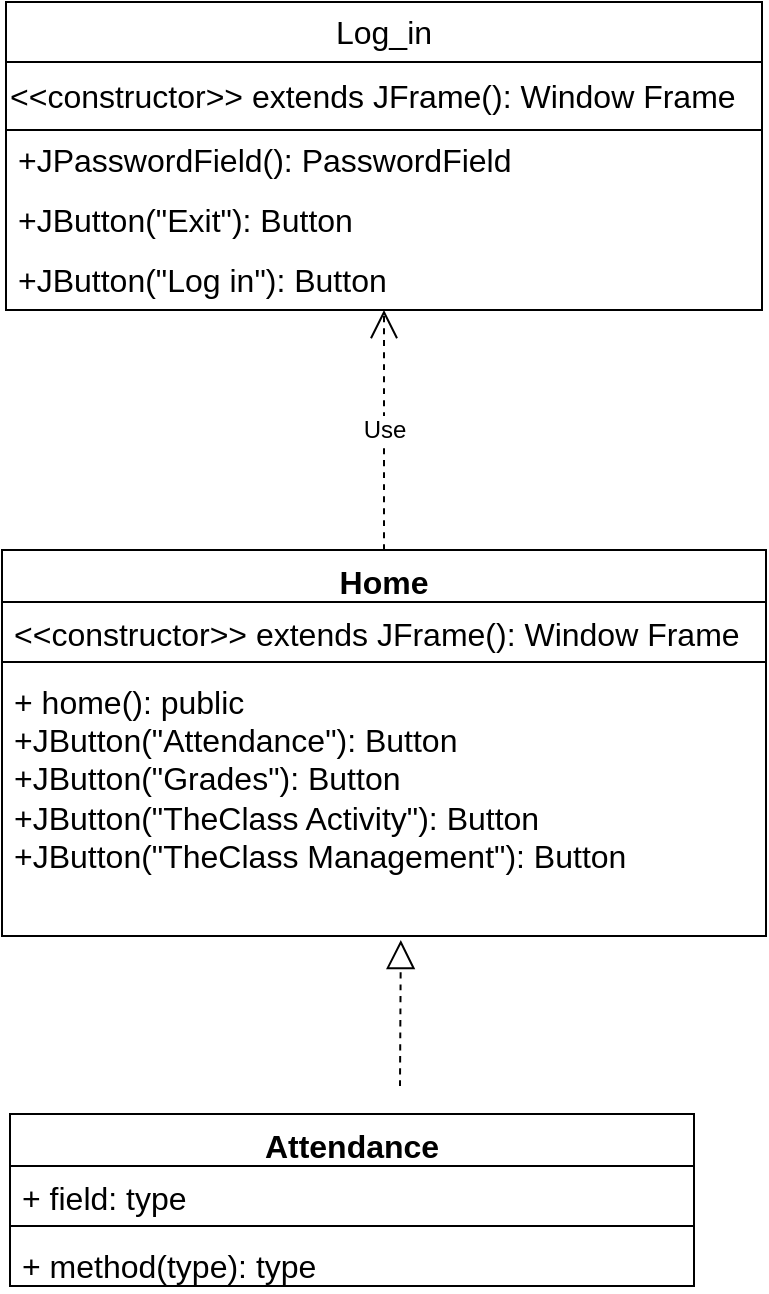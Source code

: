 <mxfile version="22.1.7" type="github">
  <diagram name="Page-1" id="GszEk0k1s8LcneHVNTO7">
    <mxGraphModel dx="724" dy="1737" grid="0" gridSize="10" guides="1" tooltips="1" connect="1" arrows="1" fold="1" page="0" pageScale="1" pageWidth="850" pageHeight="1100" math="0" shadow="0">
      <root>
        <mxCell id="0" />
        <mxCell id="1" parent="0" />
        <mxCell id="yqpIpPLlXnaCs9euwSxt-3" value="Log_in" style="swimlane;fontStyle=0;childLayout=stackLayout;horizontal=1;startSize=30;horizontalStack=0;resizeParent=1;resizeParentMax=0;resizeLast=0;collapsible=1;marginBottom=0;whiteSpace=wrap;html=1;fontSize=16;" vertex="1" parent="1">
          <mxGeometry x="104" y="-474" width="378" height="154" as="geometry" />
        </mxCell>
        <mxCell id="yqpIpPLlXnaCs9euwSxt-24" value="&lt;div&gt;&amp;lt;&amp;lt;constructor&amp;gt;&amp;gt; extends JFrame(): Window Frame &lt;br&gt;&lt;/div&gt;" style="html=1;whiteSpace=wrap;fontSize=16;align=left;" vertex="1" parent="yqpIpPLlXnaCs9euwSxt-3">
          <mxGeometry y="30" width="378" height="34" as="geometry" />
        </mxCell>
        <mxCell id="yqpIpPLlXnaCs9euwSxt-4" value="+JPasswordField(): PasswordField" style="text;strokeColor=none;fillColor=none;align=left;verticalAlign=middle;spacingLeft=4;spacingRight=4;overflow=hidden;points=[[0,0.5],[1,0.5]];portConstraint=eastwest;rotatable=0;whiteSpace=wrap;html=1;fontSize=16;" vertex="1" parent="yqpIpPLlXnaCs9euwSxt-3">
          <mxGeometry y="64" width="378" height="30" as="geometry" />
        </mxCell>
        <mxCell id="yqpIpPLlXnaCs9euwSxt-5" value="+JButton(&quot;Exit&quot;): Button" style="text;strokeColor=none;fillColor=none;align=left;verticalAlign=middle;spacingLeft=4;spacingRight=4;overflow=hidden;points=[[0,0.5],[1,0.5]];portConstraint=eastwest;rotatable=0;whiteSpace=wrap;html=1;fontSize=16;" vertex="1" parent="yqpIpPLlXnaCs9euwSxt-3">
          <mxGeometry y="94" width="378" height="30" as="geometry" />
        </mxCell>
        <mxCell id="yqpIpPLlXnaCs9euwSxt-6" value="+JButton(&quot;Log in&quot;): Button" style="text;strokeColor=none;fillColor=none;align=left;verticalAlign=middle;spacingLeft=4;spacingRight=4;overflow=hidden;points=[[0,0.5],[1,0.5]];portConstraint=eastwest;rotatable=0;whiteSpace=wrap;html=1;fontSize=16;" vertex="1" parent="yqpIpPLlXnaCs9euwSxt-3">
          <mxGeometry y="124" width="378" height="30" as="geometry" />
        </mxCell>
        <mxCell id="yqpIpPLlXnaCs9euwSxt-17" value="Home" style="swimlane;fontStyle=1;align=center;verticalAlign=top;childLayout=stackLayout;horizontal=1;startSize=26;horizontalStack=0;resizeParent=1;resizeParentMax=0;resizeLast=0;collapsible=1;marginBottom=0;whiteSpace=wrap;html=1;fontSize=16;" vertex="1" parent="1">
          <mxGeometry x="102" y="-200" width="382" height="193" as="geometry" />
        </mxCell>
        <mxCell id="yqpIpPLlXnaCs9euwSxt-18" value="&amp;lt;&amp;lt;constructor&amp;gt;&amp;gt; extends JFrame(): Window Frame" style="text;strokeColor=none;fillColor=none;align=left;verticalAlign=top;spacingLeft=4;spacingRight=4;overflow=hidden;rotatable=0;points=[[0,0.5],[1,0.5]];portConstraint=eastwest;whiteSpace=wrap;html=1;fontSize=16;" vertex="1" parent="yqpIpPLlXnaCs9euwSxt-17">
          <mxGeometry y="26" width="382" height="26" as="geometry" />
        </mxCell>
        <mxCell id="yqpIpPLlXnaCs9euwSxt-19" value="" style="line;strokeWidth=1;fillColor=none;align=left;verticalAlign=middle;spacingTop=-1;spacingLeft=3;spacingRight=3;rotatable=0;labelPosition=right;points=[];portConstraint=eastwest;strokeColor=inherit;fontSize=16;" vertex="1" parent="yqpIpPLlXnaCs9euwSxt-17">
          <mxGeometry y="52" width="382" height="8" as="geometry" />
        </mxCell>
        <mxCell id="yqpIpPLlXnaCs9euwSxt-27" value="" style="endArrow=block;dashed=1;endFill=0;endSize=12;html=1;rounded=0;fontSize=12;curved=1;entryX=0.522;entryY=1.015;entryDx=0;entryDy=0;entryPerimeter=0;" edge="1" parent="yqpIpPLlXnaCs9euwSxt-17" target="yqpIpPLlXnaCs9euwSxt-20">
          <mxGeometry width="160" relative="1" as="geometry">
            <mxPoint x="199" y="268" as="sourcePoint" />
            <mxPoint x="183" y="259" as="targetPoint" />
          </mxGeometry>
        </mxCell>
        <mxCell id="yqpIpPLlXnaCs9euwSxt-20" value="&lt;div&gt;+ home(): public&lt;br&gt;&lt;/div&gt;&lt;div&gt;+JButton(&quot;Attendance&quot;): Button&lt;br&gt;&lt;/div&gt;&lt;div&gt;+JButton(&quot;Grades&quot;): Button&lt;br&gt;&lt;/div&gt;&lt;div&gt;+JButton(&quot;TheClass Activity&quot;): Button&lt;br&gt;&lt;/div&gt;&lt;div&gt;+JButton(&quot;TheClass Management&quot;): Button&lt;br&gt;&lt;/div&gt;&lt;div&gt;&lt;br&gt;&lt;/div&gt;&lt;div&gt;&lt;br&gt;&lt;/div&gt;&lt;div&gt;&lt;br&gt;&lt;/div&gt;&lt;div&gt;&lt;br&gt;&lt;/div&gt;&lt;div&gt;&lt;br&gt;&lt;/div&gt;" style="text;strokeColor=none;fillColor=none;align=left;verticalAlign=top;spacingLeft=4;spacingRight=4;overflow=hidden;rotatable=0;points=[[0,0.5],[1,0.5]];portConstraint=eastwest;whiteSpace=wrap;html=1;fontSize=16;" vertex="1" parent="yqpIpPLlXnaCs9euwSxt-17">
          <mxGeometry y="60" width="382" height="133" as="geometry" />
        </mxCell>
        <mxCell id="yqpIpPLlXnaCs9euwSxt-26" value="Use" style="endArrow=open;endSize=12;dashed=1;html=1;rounded=0;fontSize=12;curved=1;entryX=0.5;entryY=1;entryDx=0;entryDy=0;exitX=0.5;exitY=0;exitDx=0;exitDy=0;" edge="1" parent="1" source="yqpIpPLlXnaCs9euwSxt-17" target="yqpIpPLlXnaCs9euwSxt-3">
          <mxGeometry width="160" relative="1" as="geometry">
            <mxPoint x="27" y="-253" as="sourcePoint" />
            <mxPoint x="187" y="-253" as="targetPoint" />
          </mxGeometry>
        </mxCell>
        <mxCell id="yqpIpPLlXnaCs9euwSxt-28" value="Attendance" style="swimlane;fontStyle=1;align=center;verticalAlign=top;childLayout=stackLayout;horizontal=1;startSize=26;horizontalStack=0;resizeParent=1;resizeParentMax=0;resizeLast=0;collapsible=1;marginBottom=0;whiteSpace=wrap;html=1;fontSize=16;" vertex="1" parent="1">
          <mxGeometry x="106" y="82" width="342" height="86" as="geometry" />
        </mxCell>
        <mxCell id="yqpIpPLlXnaCs9euwSxt-29" value="+ field: type" style="text;strokeColor=none;fillColor=none;align=left;verticalAlign=top;spacingLeft=4;spacingRight=4;overflow=hidden;rotatable=0;points=[[0,0.5],[1,0.5]];portConstraint=eastwest;whiteSpace=wrap;html=1;fontSize=16;" vertex="1" parent="yqpIpPLlXnaCs9euwSxt-28">
          <mxGeometry y="26" width="342" height="26" as="geometry" />
        </mxCell>
        <mxCell id="yqpIpPLlXnaCs9euwSxt-30" value="" style="line;strokeWidth=1;fillColor=none;align=left;verticalAlign=middle;spacingTop=-1;spacingLeft=3;spacingRight=3;rotatable=0;labelPosition=right;points=[];portConstraint=eastwest;strokeColor=inherit;fontSize=16;" vertex="1" parent="yqpIpPLlXnaCs9euwSxt-28">
          <mxGeometry y="52" width="342" height="8" as="geometry" />
        </mxCell>
        <mxCell id="yqpIpPLlXnaCs9euwSxt-31" value="+ method(type): type" style="text;strokeColor=none;fillColor=none;align=left;verticalAlign=top;spacingLeft=4;spacingRight=4;overflow=hidden;rotatable=0;points=[[0,0.5],[1,0.5]];portConstraint=eastwest;whiteSpace=wrap;html=1;fontSize=16;" vertex="1" parent="yqpIpPLlXnaCs9euwSxt-28">
          <mxGeometry y="60" width="342" height="26" as="geometry" />
        </mxCell>
      </root>
    </mxGraphModel>
  </diagram>
</mxfile>
